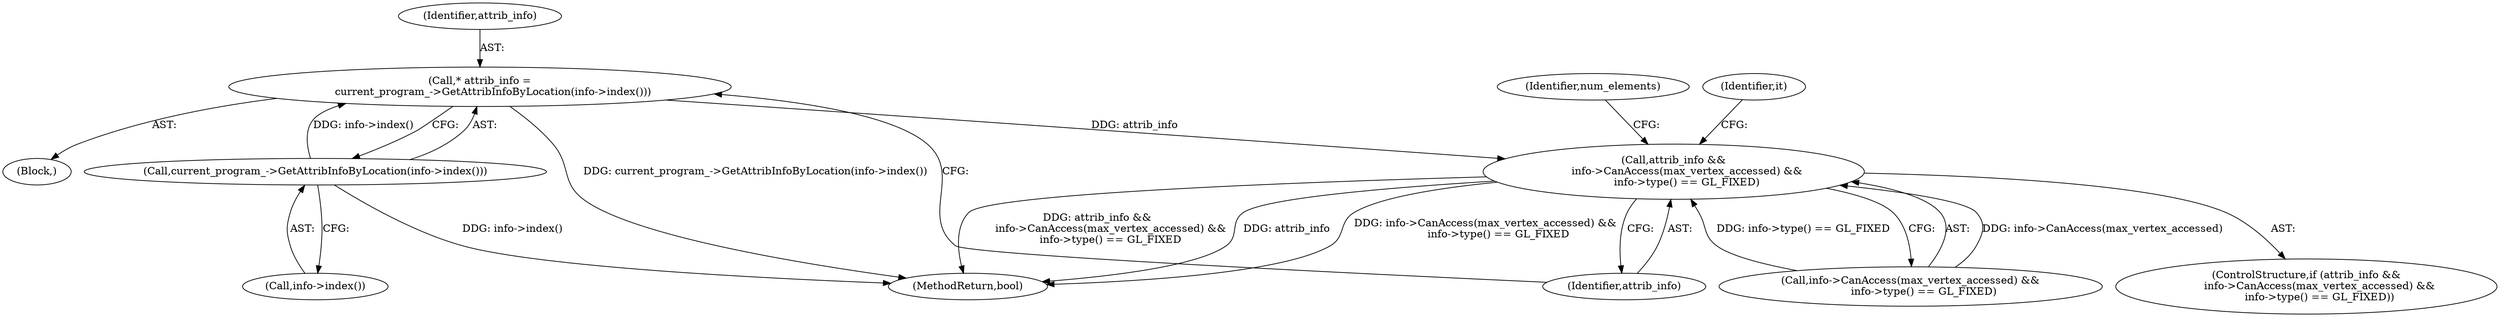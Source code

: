 digraph "0_Chrome_c13e1da62b5f5f0e6fe8c1f769a5a28415415244_2@pointer" {
"1000281" [label="(Call,* attrib_info =\n        current_program_->GetAttribInfoByLocation(info->index()))"];
"1000283" [label="(Call,current_program_->GetAttribInfoByLocation(info->index()))"];
"1000286" [label="(Call,attrib_info &&\n        info->CanAccess(max_vertex_accessed) &&\n        info->type() == GL_FIXED)"];
"1000281" [label="(Call,* attrib_info =\n        current_program_->GetAttribInfoByLocation(info->index()))"];
"1000283" [label="(Call,current_program_->GetAttribInfoByLocation(info->index()))"];
"1000297" [label="(Identifier,num_elements)"];
"1000287" [label="(Identifier,attrib_info)"];
"1000286" [label="(Call,attrib_info &&\n        info->CanAccess(max_vertex_accessed) &&\n        info->type() == GL_FIXED)"];
"1000288" [label="(Call,info->CanAccess(max_vertex_accessed) &&\n        info->type() == GL_FIXED)"];
"1000365" [label="(MethodReturn,bool)"];
"1000273" [label="(Identifier,it)"];
"1000285" [label="(ControlStructure,if (attrib_info &&\n        info->CanAccess(max_vertex_accessed) &&\n        info->type() == GL_FIXED))"];
"1000284" [label="(Call,info->index())"];
"1000282" [label="(Identifier,attrib_info)"];
"1000274" [label="(Block,)"];
"1000281" -> "1000274"  [label="AST: "];
"1000281" -> "1000283"  [label="CFG: "];
"1000282" -> "1000281"  [label="AST: "];
"1000283" -> "1000281"  [label="AST: "];
"1000287" -> "1000281"  [label="CFG: "];
"1000281" -> "1000365"  [label="DDG: current_program_->GetAttribInfoByLocation(info->index())"];
"1000283" -> "1000281"  [label="DDG: info->index()"];
"1000281" -> "1000286"  [label="DDG: attrib_info"];
"1000283" -> "1000284"  [label="CFG: "];
"1000284" -> "1000283"  [label="AST: "];
"1000283" -> "1000365"  [label="DDG: info->index()"];
"1000286" -> "1000285"  [label="AST: "];
"1000286" -> "1000287"  [label="CFG: "];
"1000286" -> "1000288"  [label="CFG: "];
"1000287" -> "1000286"  [label="AST: "];
"1000288" -> "1000286"  [label="AST: "];
"1000297" -> "1000286"  [label="CFG: "];
"1000273" -> "1000286"  [label="CFG: "];
"1000286" -> "1000365"  [label="DDG: attrib_info &&\n        info->CanAccess(max_vertex_accessed) &&\n        info->type() == GL_FIXED"];
"1000286" -> "1000365"  [label="DDG: attrib_info"];
"1000286" -> "1000365"  [label="DDG: info->CanAccess(max_vertex_accessed) &&\n        info->type() == GL_FIXED"];
"1000288" -> "1000286"  [label="DDG: info->CanAccess(max_vertex_accessed)"];
"1000288" -> "1000286"  [label="DDG: info->type() == GL_FIXED"];
}

